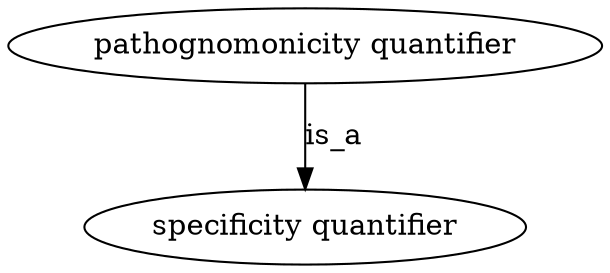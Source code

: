 digraph {
	graph [bb="0,0,284.67,123"];
	node [label="\N"];
	"pathognomonicity quantifier"	[height=0.5,
		label="pathognomonicity quantifier",
		pos="142.34,105",
		width=3.9538];
	"specificity quantifier"	[height=0.5,
		pos="142.34,18",
		width=2.9428];
	"pathognomonicity quantifier" -> "specificity quantifier"	[label=is_a,
		lp="156.34,61.5",
		pos="e,142.34,36.175 142.34,86.799 142.34,75.163 142.34,59.548 142.34,46.237"];
}
